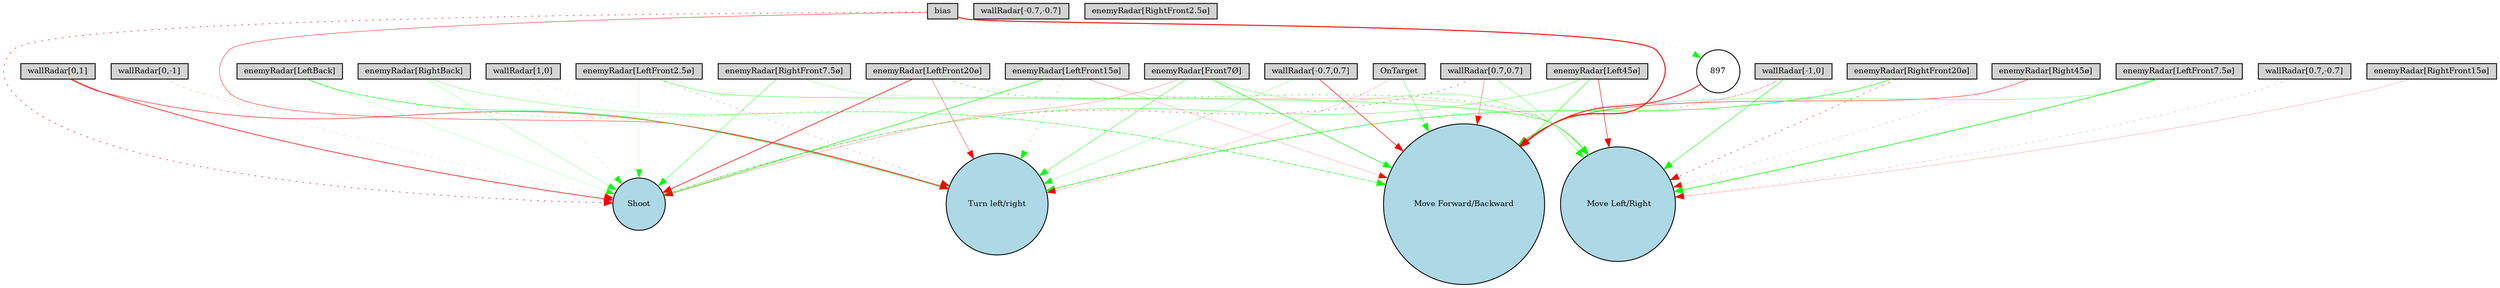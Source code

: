 digraph {
	node [fontsize=9 height=0.2 shape=circle width=0.2]
	"wallRadar[1,0]" [fillcolor=lightgray shape=box style=filled]
	"wallRadar[0,1]" [fillcolor=lightgray shape=box style=filled]
	"wallRadar[-1,0]" [fillcolor=lightgray shape=box style=filled]
	"wallRadar[0,-1]" [fillcolor=lightgray shape=box style=filled]
	"wallRadar[0.7,0.7]" [fillcolor=lightgray shape=box style=filled]
	"wallRadar[-0.7,0.7]" [fillcolor=lightgray shape=box style=filled]
	"wallRadar[-0.7,-0.7]" [fillcolor=lightgray shape=box style=filled]
	"wallRadar[0.7,-0.7]" [fillcolor=lightgray shape=box style=filled]
	"enemyRadar[RightBack]" [fillcolor=lightgray shape=box style=filled]
	"enemyRadar[LeftBack]" [fillcolor=lightgray shape=box style=filled]
	"enemyRadar[Right45ø]" [fillcolor=lightgray shape=box style=filled]
	"enemyRadar[Left45ø]" [fillcolor=lightgray shape=box style=filled]
	"enemyRadar[RightFront20ø]" [fillcolor=lightgray shape=box style=filled]
	"enemyRadar[LeftFront20ø]" [fillcolor=lightgray shape=box style=filled]
	"enemyRadar[RightFront15ø]" [fillcolor=lightgray shape=box style=filled]
	"enemyRadar[LeftFront15ø]" [fillcolor=lightgray shape=box style=filled]
	"enemyRadar[RightFront7.5ø]" [fillcolor=lightgray shape=box style=filled]
	"enemyRadar[LeftFront7.5ø]" [fillcolor=lightgray shape=box style=filled]
	"enemyRadar[RightFront2.5ø]" [fillcolor=lightgray shape=box style=filled]
	"enemyRadar[LeftFront2.5ø]" [fillcolor=lightgray shape=box style=filled]
	"enemyRadar[Front7Ø]" [fillcolor=lightgray shape=box style=filled]
	OnTarget [fillcolor=lightgray shape=box style=filled]
	bias [fillcolor=lightgray shape=box style=filled]
	Shoot [fillcolor=lightblue style=filled]
	"Move Forward/Backward" [fillcolor=lightblue style=filled]
	" Move Left/Right" [fillcolor=lightblue style=filled]
	"Turn left/right" [fillcolor=lightblue style=filled]
	897 [fillcolor=white style=filled]
	"wallRadar[1,0]" -> "Move Forward/Backward" [color=green penwidth=0.1651427771728496 style=dotted]
	"wallRadar[-0.7,0.7]" -> "Turn left/right" [color=green penwidth=0.23131522167344895 style=solid]
	"wallRadar[-0.7,0.7]" -> "Move Forward/Backward" [color=red penwidth=0.6161089064187265 style=solid]
	"wallRadar[0.7,0.7]" -> " Move Left/Right" [color=green penwidth=0.31874448240060316 style=solid]
	"enemyRadar[Right45ø]" -> " Move Left/Right" [color=red penwidth=0.2062118102898628 style=dotted]
	"wallRadar[0.7,0.7]" -> Shoot [color=red penwidth=0.49277968843525466 style=dotted]
	"enemyRadar[LeftFront2.5ø]" -> "Turn left/right" [color=red penwidth=0.26763549565821276 style=dotted]
	"enemyRadar[Front7Ø]" -> "Turn left/right" [color=green penwidth=0.42509520088548747 style=solid]
	"enemyRadar[LeftFront15ø]" -> "Move Forward/Backward" [color=red penwidth=0.17175375752632893 style=solid]
	bias -> "Move Forward/Backward" [color=red penwidth=1.0842779567303953 style=solid]
	"enemyRadar[LeftFront7.5ø]" -> " Move Left/Right" [color=green penwidth=0.7279397563591671 style=solid]
	"enemyRadar[Left45ø]" -> " Move Left/Right" [color=red penwidth=0.5545491648433736 style=solid]
	"wallRadar[0,-1]" -> "Turn left/right" [color=green penwidth=0.25756634446016263 style=dotted]
	"enemyRadar[RightFront15ø]" -> " Move Left/Right" [color=red penwidth=0.1739585223406267 style=solid]
	"enemyRadar[LeftBack]" -> "Turn left/right" [color=green penwidth=0.4760790256821017 style=solid]
	"enemyRadar[RightFront7.5ø]" -> Shoot [color=green penwidth=0.39543452442030347 style=solid]
	"enemyRadar[LeftFront15ø]" -> " Move Left/Right" [color=red penwidth=0.14179643885653864 style=solid]
	"wallRadar[0.7,-0.7]" -> " Move Left/Right" [color=red penwidth=0.2234547334439546 style=dotted]
	"enemyRadar[LeftFront20ø]" -> Shoot [color=red penwidth=0.7229172261642464 style=solid]
	"enemyRadar[RightBack]" -> "Move Forward/Backward" [color=green penwidth=0.28906892008542373 style=solid]
	"enemyRadar[LeftFront7.5ø]" -> "Move Forward/Backward" [color=green penwidth=0.28897658787260094 style=solid]
	"enemyRadar[LeftFront2.5ø]" -> " Move Left/Right" [color=green penwidth=0.39038821348409414 style=solid]
	"enemyRadar[Left45ø]" -> Shoot [color=green penwidth=0.3615923134612917 style=solid]
	"enemyRadar[Front7Ø]" -> "Move Forward/Backward" [color=green penwidth=0.6137137149338258 style=solid]
	"enemyRadar[LeftFront20ø]" -> "Turn left/right" [color=red penwidth=0.3540733674548586 style=solid]
	"enemyRadar[Front7Ø]" -> " Move Left/Right" [color=green penwidth=0.28275036822341126 style=solid]
	"wallRadar[0,1]" -> "Turn left/right" [color=red penwidth=0.5401456115248561 style=solid]
	"enemyRadar[LeftFront15ø]" -> Shoot [color=green penwidth=0.6455093633889472 style=solid]
	"wallRadar[0,1]" -> Shoot [color=red penwidth=0.7037589226928329 style=solid]
	"enemyRadar[RightFront20ø]" -> "Turn left/right" [color=green penwidth=0.5757100962045556 style=solid]
	"wallRadar[-1,0]" -> "Move Forward/Backward" [color=red penwidth=0.17738237903977622 style=solid]
	"enemyRadar[RightFront20ø]" -> " Move Left/Right" [color=red penwidth=0.5311686231965014 style=dotted]
	"enemyRadar[LeftFront2.5ø]" -> Shoot [color=green penwidth=0.10212341679976653 style=solid]
	"enemyRadar[Front7Ø]" -> Shoot [color=red penwidth=0.22974755435865704 style=solid]
	"enemyRadar[RightFront20ø]" -> "Move Forward/Backward" [color=green penwidth=0.1923389036412384 style=dotted]
	OnTarget -> "Move Forward/Backward" [color=green penwidth=0.3679365553868138 style=solid]
	bias -> Shoot [color=red penwidth=0.5891447695142328 style=dotted]
	"wallRadar[0,-1]" -> Shoot [color=red penwidth=0.13777107000491579 style=dotted]
	"enemyRadar[LeftBack]" -> Shoot [color=green penwidth=0.15257045462361785 style=solid]
	"enemyRadar[LeftFront15ø]" -> "Turn left/right" [color=green penwidth=0.4380460012281089 style=dotted]
	"wallRadar[-1,0]" -> "Turn left/right" [color=red penwidth=0.30857008554740306 style=dotted]
	"enemyRadar[RightBack]" -> Shoot [color=green penwidth=0.20712341986152516 style=solid]
	"enemyRadar[Left45ø]" -> "Move Forward/Backward" [color=green penwidth=0.522748878118232 style=solid]
	"wallRadar[-1,0]" -> " Move Left/Right" [color=green penwidth=0.5298925338065372 style=solid]
	"enemyRadar[LeftFront20ø]" -> " Move Left/Right" [color=green penwidth=0.6830029637003142 style=dotted]
	"enemyRadar[RightFront7.5ø]" -> " Move Left/Right" [color=green penwidth=0.18177314446772652 style=solid]
	OnTarget -> "Turn left/right" [color=red penwidth=0.1530684194189914 style=solid]
	"wallRadar[0.7,0.7]" -> "Move Forward/Backward" [color=red penwidth=0.31874319270824714 style=solid]
	bias -> "Turn left/right" [color=red penwidth=0.4299357296365881 style=solid]
	"enemyRadar[Right45ø]" -> "Move Forward/Backward" [color=red penwidth=0.480136642238464 style=solid]
	"wallRadar[1,0]" -> Shoot [color=green penwidth=0.1709905352592688 style=dotted]
	"enemyRadar[LeftBack]" -> "Move Forward/Backward" [color=green penwidth=0.49293167452510356 style=dotted]
	bias -> 897 [color=green penwidth=0.17611071912658663 style=dotted]
	897 -> "Move Forward/Backward" [color=red penwidth=0.8804162260184654 style=solid]
}
